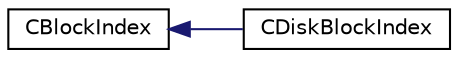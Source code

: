 digraph "Graphical Class Hierarchy"
{
  edge [fontname="Helvetica",fontsize="10",labelfontname="Helvetica",labelfontsize="10"];
  node [fontname="Helvetica",fontsize="10",shape=record];
  rankdir="LR";
  Node0 [label="CBlockIndex",height=0.2,width=0.4,color="black", fillcolor="white", style="filled",URL="$d3/dbd/class_c_block_index.html",tooltip="The block chain is a tree shaped structure starting with the genesis block at the root..."];
  Node0 -> Node1 [dir="back",color="midnightblue",fontsize="10",style="solid",fontname="Helvetica"];
  Node1 [label="CDiskBlockIndex",height=0.2,width=0.4,color="black", fillcolor="white", style="filled",URL="$d1/db1/class_c_disk_block_index.html",tooltip="Used to marshal pointers into hashes for db storage. "];
}
